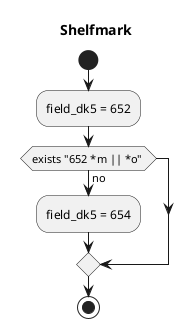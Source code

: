 @startuml
title Shelfmark

' Skinparams '
skinparam monochrome true
'skinparam handwritten true

' Participants
start
/'
        // Look for the marc field to get DK5 classification from. We require
        // that either 'm' or 'o' subfield is present and prefer 652. If this is
        // not the case we'll try the outdated marc field 654 for DK5.
        $field_dk5 = fbs_get_marc_field($entity, '652');
        if (empty($field_dk5['m']) && empty($field_dk5['o'])) {
          $field_dk5 = fbs_get_marc_field($entity, '654');
        }
'/
':Set empty $prefix
:field_dk5 = 652;
if (exists "652 *m || *o" ) then (no)
    :field_dk5 = 654;
endif



stop
@enduml
